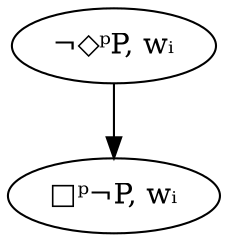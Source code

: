 digraph {
    a [label="¬◇ᵖP, wᵢ"];
    b [label="□ᵖ¬P, wᵢ"];
    a -> b;
}

digraph {
    a [label="¬◇ᶠP, wᵢ"];
    b [label="□ᶠ¬P, wᵢ"];
    a -> b;
}

digraph {
    a [label="¬□ᵖP, wᵢ"];
    b [label="□ᵖ¬P, wᵢ"];
    a -> b;
}

digraph {
    a [label="¬□ᶠP, wᵢ"];
    b [label="□ᶠ¬P, wᵢ"];
    a -> b;
}

digraph {
    a [label="◇ᶠP, wᵢ"];
    b [label="wᵢ ☆ wⱼ"];
    c [label="P, wⱼ"];
    a -> b; b -> c;
}

digraph {
    a [label="◇ᵖP, wᵢ"];
    b [label="wⱼ ☆ wᵢ"];
    c [label="P, wⱼ"];
    a -> b; b -> c;
}

digraph {
    a [label="□ᶠP, wᵢ"];
    b [label="wᵢ ⇉ wⱼ"];
    c [label="P, wⱼ"];
    a -> b; b -> c;
}

digraph {
    a [label="□ᵖP, wᵢ"];
    b [label="wⱼ ⇉ wᵢ"];
    c [label="P, wⱼ"];
    a -> b; b -> c;
}

digraph {
    a [label="P, wᵢ"];
    b [label="¬P, wᵢ\n🗲"];
    a -> b;
}